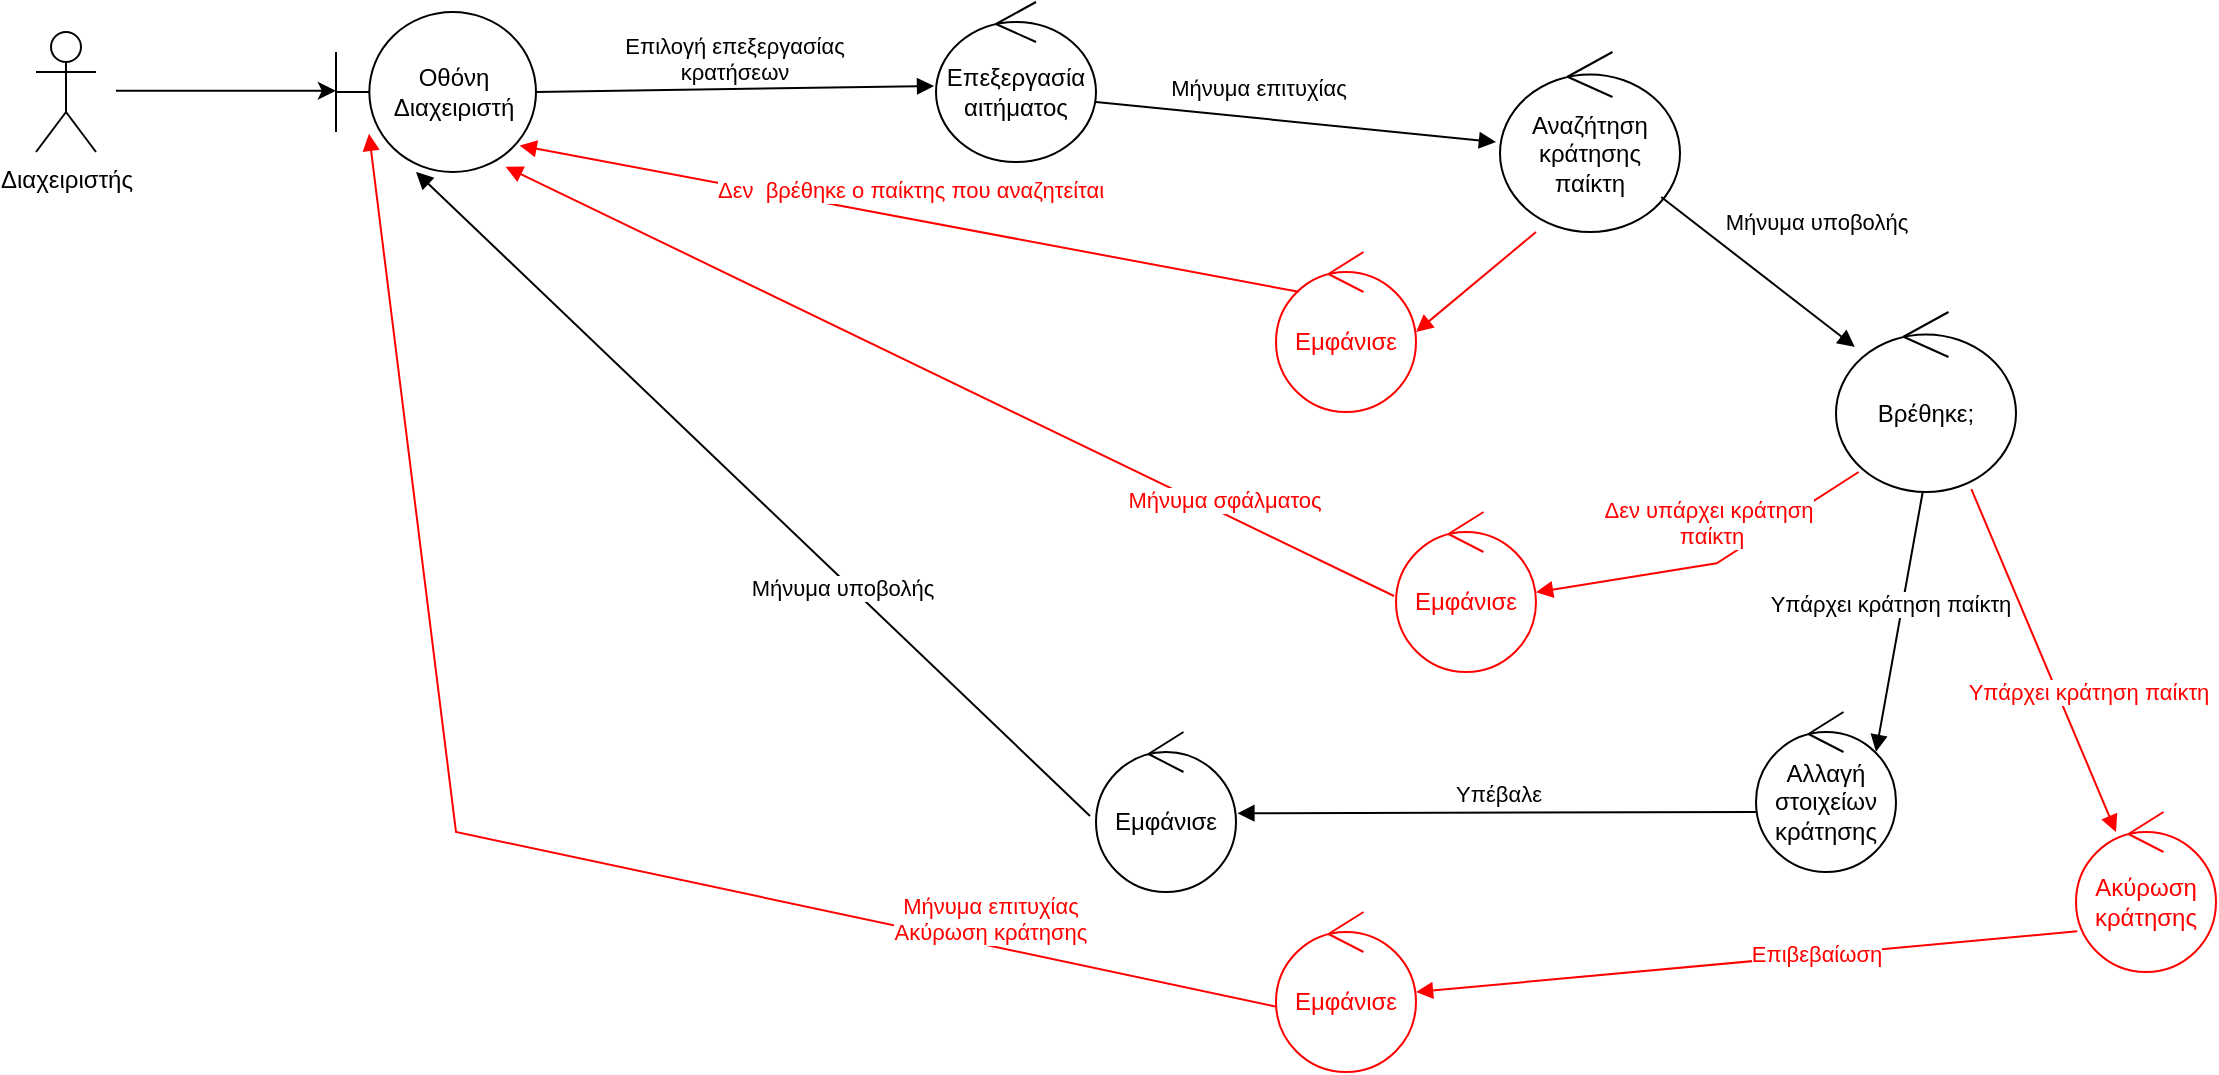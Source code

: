 <mxfile version="18.0.6" type="device"><diagram id="C5RBs43oDa-KdzZeNtuy" name="Page-1"><mxGraphModel dx="3327" dy="2065" grid="1" gridSize="10" guides="1" tooltips="1" connect="1" arrows="1" fold="1" page="1" pageScale="1" pageWidth="827" pageHeight="1169" math="0" shadow="0"><root><mxCell id="WIyWlLk6GJQsqaUBKTNV-0"/><mxCell id="WIyWlLk6GJQsqaUBKTNV-1" parent="WIyWlLk6GJQsqaUBKTNV-0"/><mxCell id="BEXI-B4zucELfhI748b3-7" value="Διαχειριστής" style="shape=umlActor;verticalLabelPosition=bottom;verticalAlign=top;html=1;" parent="WIyWlLk6GJQsqaUBKTNV-1" vertex="1"><mxGeometry x="-1190" y="-790" width="30" height="60" as="geometry"/></mxCell><mxCell id="BEXI-B4zucELfhI748b3-11" style="edgeStyle=orthogonalEdgeStyle;rounded=0;orthogonalLoop=1;jettySize=auto;html=1;exitX=0.5;exitY=0.5;exitDx=0;exitDy=0;exitPerimeter=0;" parent="WIyWlLk6GJQsqaUBKTNV-1" edge="1"><mxGeometry relative="1" as="geometry"><mxPoint x="-1040.06" y="-760.59" as="targetPoint"/><mxPoint x="-1150.06" y="-760.59" as="sourcePoint"/><Array as="points"><mxPoint x="-1040.06" y="-760.54"/></Array></mxGeometry></mxCell><mxCell id="BEXI-B4zucELfhI748b3-13" value="Οθόνη Διαχειριστή" style="shape=umlBoundary;whiteSpace=wrap;html=1;" parent="WIyWlLk6GJQsqaUBKTNV-1" vertex="1"><mxGeometry x="-1040" y="-800" width="100" height="80" as="geometry"/></mxCell><mxCell id="BEXI-B4zucELfhI748b3-14" value="Επιλογή επεξεργασίας&lt;br&gt;κρατήσεων" style="html=1;verticalAlign=bottom;endArrow=block;rounded=0;exitX=0.243;exitY=0.908;exitDx=0;exitDy=0;exitPerimeter=0;entryX=-0.012;entryY=0.525;entryDx=0;entryDy=0;entryPerimeter=0;" parent="WIyWlLk6GJQsqaUBKTNV-1" target="BEXI-B4zucELfhI748b3-19" edge="1"><mxGeometry width="80" relative="1" as="geometry"><mxPoint x="-940.0" y="-760.0" as="sourcePoint"/><mxPoint x="-750" y="-760" as="targetPoint"/></mxGeometry></mxCell><mxCell id="BEXI-B4zucELfhI748b3-15" value="Αναζήτηση κράτησης παίκτη" style="ellipse;shape=umlControl;whiteSpace=wrap;html=1;rotation=0;" parent="WIyWlLk6GJQsqaUBKTNV-1" vertex="1"><mxGeometry x="-458" y="-780" width="90" height="90" as="geometry"/></mxCell><mxCell id="BEXI-B4zucELfhI748b3-16" value="" style="html=1;verticalAlign=bottom;endArrow=block;rounded=0;" parent="WIyWlLk6GJQsqaUBKTNV-1" source="BEXI-B4zucELfhI748b3-15" target="BEXI-B4zucELfhI748b3-17" edge="1"><mxGeometry width="80" relative="1" as="geometry"><mxPoint x="-960" y="-341.55" as="sourcePoint"/><mxPoint x="-860" y="-341.05" as="targetPoint"/></mxGeometry></mxCell><mxCell id="BEXI-B4zucELfhI748b3-17" value="Βρέθηκε;" style="ellipse;shape=umlControl;whiteSpace=wrap;html=1;rotation=0;" parent="WIyWlLk6GJQsqaUBKTNV-1" vertex="1"><mxGeometry x="-290" y="-650" width="90" height="90" as="geometry"/></mxCell><mxCell id="BEXI-B4zucELfhI748b3-18" value="Μήνυμα υποβολής&lt;br&gt;" style="edgeLabel;html=1;align=center;verticalAlign=middle;resizable=0;points=[];" parent="WIyWlLk6GJQsqaUBKTNV-1" vertex="1" connectable="0"><mxGeometry x="-299.997" y="-694.996" as="geometry"/></mxCell><mxCell id="BEXI-B4zucELfhI748b3-19" value="Επεξεργασία αιτήματος&lt;br&gt;" style="ellipse;shape=umlControl;whiteSpace=wrap;html=1;" parent="WIyWlLk6GJQsqaUBKTNV-1" vertex="1"><mxGeometry x="-740.0" y="-805" width="80" height="80" as="geometry"/></mxCell><mxCell id="BEXI-B4zucELfhI748b3-20" value="" style="html=1;verticalAlign=bottom;endArrow=block;rounded=0;exitX=1.025;exitY=0.613;exitDx=0;exitDy=0;exitPerimeter=0;" parent="WIyWlLk6GJQsqaUBKTNV-1" edge="1"><mxGeometry x="0.062" y="-3" width="80" relative="1" as="geometry"><mxPoint x="-660.0" y="-755" as="sourcePoint"/><mxPoint x="-460.0" y="-735" as="targetPoint"/><mxPoint as="offset"/></mxGeometry></mxCell><mxCell id="BEXI-B4zucELfhI748b3-21" value="Μήνυμα επιτυχίας" style="edgeLabel;html=1;align=center;verticalAlign=middle;resizable=0;points=[];" parent="BEXI-B4zucELfhI748b3-20" vertex="1" connectable="0"><mxGeometry x="-0.277" y="3" relative="1" as="geometry"><mxPoint x="8" y="-11" as="offset"/></mxGeometry></mxCell><mxCell id="BEXI-B4zucELfhI748b3-22" value="Δεν υπάρχει κράτηση&lt;br&gt;&amp;nbsp;παίκτη" style="html=1;verticalAlign=bottom;endArrow=block;rounded=0;fontColor=#FF0000;strokeColor=#FF0000;exitX=0.011;exitY=0.715;exitDx=0;exitDy=0;exitPerimeter=0;" parent="WIyWlLk6GJQsqaUBKTNV-1" edge="1"><mxGeometry x="0.004" y="-5" width="80" relative="1" as="geometry"><mxPoint x="-278.67" y="-570.0" as="sourcePoint"/><mxPoint x="-439.998" y="-509.896" as="targetPoint"/><mxPoint as="offset"/><Array as="points"><mxPoint x="-349.66" y="-524.35"/></Array></mxGeometry></mxCell><mxCell id="BEXI-B4zucELfhI748b3-23" value="Εμφάνισε" style="ellipse;shape=umlControl;whiteSpace=wrap;html=1;strokeColor=#FF0000;fontColor=#FF0000;" parent="WIyWlLk6GJQsqaUBKTNV-1" vertex="1"><mxGeometry x="-510" y="-550" width="70" height="80" as="geometry"/></mxCell><mxCell id="BEXI-B4zucELfhI748b3-24" value="Μήνυμα σφάλματος&lt;br&gt;" style="html=1;verticalAlign=bottom;endArrow=block;rounded=0;fontColor=#FF0000;strokeColor=#FF0000;exitX=-0.014;exitY=0.525;exitDx=0;exitDy=0;exitPerimeter=0;entryX=0.848;entryY=0.967;entryDx=0;entryDy=0;entryPerimeter=0;" parent="WIyWlLk6GJQsqaUBKTNV-1" source="BEXI-B4zucELfhI748b3-23" target="BEXI-B4zucELfhI748b3-13" edge="1"><mxGeometry x="-0.623" y="2" width="80" relative="1" as="geometry"><mxPoint x="-370.7" y="-325.68" as="sourcePoint"/><mxPoint x="-850.0" y="-736.667" as="targetPoint"/><mxPoint as="offset"/><Array as="points"/></mxGeometry></mxCell><mxCell id="BEXI-B4zucELfhI748b3-25" value="Υπάρχει κράτηση παίκτη" style="html=1;verticalAlign=bottom;endArrow=block;rounded=0;exitX=0.178;exitY=0.919;exitDx=0;exitDy=0;exitPerimeter=0;entryX=1.038;entryY=0.658;entryDx=0;entryDy=0;entryPerimeter=0;" parent="WIyWlLk6GJQsqaUBKTNV-1" edge="1"><mxGeometry x="0.004" y="-5" width="80" relative="1" as="geometry"><mxPoint x="-246.64" y="-560" as="sourcePoint"/><mxPoint x="-270.0" y="-430.07" as="targetPoint"/><mxPoint as="offset"/><Array as="points"/></mxGeometry></mxCell><mxCell id="BEXI-B4zucELfhI748b3-26" value="Αλλαγή στοιχείων κράτησης" style="ellipse;shape=umlControl;whiteSpace=wrap;html=1;" parent="WIyWlLk6GJQsqaUBKTNV-1" vertex="1"><mxGeometry x="-330" y="-450.0" width="70" height="80" as="geometry"/></mxCell><mxCell id="BEXI-B4zucELfhI748b3-27" value="Υπέβαλε" style="html=1;verticalAlign=bottom;endArrow=block;rounded=0;exitX=-0.01;exitY=0.617;exitDx=0;exitDy=0;exitPerimeter=0;" parent="WIyWlLk6GJQsqaUBKTNV-1" edge="1"><mxGeometry x="0.0" width="80" relative="1" as="geometry"><mxPoint x="-330.0" y="-400.0" as="sourcePoint"/><mxPoint x="-589.3" y="-399.36" as="targetPoint"/><mxPoint as="offset"/></mxGeometry></mxCell><mxCell id="BEXI-B4zucELfhI748b3-28" value="Εμφάνισε" style="ellipse;shape=umlControl;whiteSpace=wrap;html=1;" parent="WIyWlLk6GJQsqaUBKTNV-1" vertex="1"><mxGeometry x="-660" y="-440" width="70" height="80" as="geometry"/></mxCell><mxCell id="BEXI-B4zucELfhI748b3-29" value="" style="html=1;verticalAlign=bottom;endArrow=block;rounded=0;exitX=-0.043;exitY=0.525;exitDx=0;exitDy=0;exitPerimeter=0;entryX=0.4;entryY=1;entryDx=0;entryDy=0;entryPerimeter=0;" parent="WIyWlLk6GJQsqaUBKTNV-1" source="BEXI-B4zucELfhI748b3-28" target="BEXI-B4zucELfhI748b3-13" edge="1"><mxGeometry x="0.062" y="-3" width="80" relative="1" as="geometry"><mxPoint x="-549.02" y="-278.96" as="sourcePoint"/><mxPoint x="-1390" y="-660" as="targetPoint"/><mxPoint as="offset"/><Array as="points"/></mxGeometry></mxCell><mxCell id="BEXI-B4zucELfhI748b3-30" value="Μήνυμα υποβολής&lt;br&gt;" style="edgeLabel;html=1;align=center;verticalAlign=middle;resizable=0;points=[];" parent="BEXI-B4zucELfhI748b3-29" vertex="1" connectable="0"><mxGeometry x="-0.277" y="3" relative="1" as="geometry"><mxPoint as="offset"/></mxGeometry></mxCell><mxCell id="_qTVWUiqaWeAPlQEe7La-0" value="Υπάρχει κράτηση παίκτη" style="html=1;verticalAlign=bottom;endArrow=block;rounded=0;exitX=0.752;exitY=0.984;exitDx=0;exitDy=0;exitPerimeter=0;strokeColor=#FF0000;fontColor=#FF0000;" edge="1" parent="WIyWlLk6GJQsqaUBKTNV-1" source="BEXI-B4zucELfhI748b3-17"><mxGeometry x="0.344" y="11" width="80" relative="1" as="geometry"><mxPoint x="-236.64" y="-550" as="sourcePoint"/><mxPoint x="-150" y="-390" as="targetPoint"/><mxPoint as="offset"/><Array as="points"/></mxGeometry></mxCell><mxCell id="_qTVWUiqaWeAPlQEe7La-1" value="Ακύρωση κράτησης" style="ellipse;shape=umlControl;whiteSpace=wrap;html=1;fontColor=#FF0000;strokeColor=#FF0000;" vertex="1" parent="WIyWlLk6GJQsqaUBKTNV-1"><mxGeometry x="-170" y="-400.0" width="70" height="80" as="geometry"/></mxCell><mxCell id="_qTVWUiqaWeAPlQEe7La-2" value="Επιβεβαίωση" style="html=1;verticalAlign=bottom;endArrow=block;rounded=0;exitX=0.009;exitY=0.746;exitDx=0;exitDy=0;exitPerimeter=0;strokeColor=#FF0000;fontColor=#FF0000;" edge="1" parent="WIyWlLk6GJQsqaUBKTNV-1" source="_qTVWUiqaWeAPlQEe7La-1"><mxGeometry x="-0.205" y="8" width="80" relative="1" as="geometry"><mxPoint x="-486.0" y="-290.0" as="sourcePoint"/><mxPoint x="-500" y="-310" as="targetPoint"/><mxPoint as="offset"/><Array as="points"/></mxGeometry></mxCell><mxCell id="_qTVWUiqaWeAPlQEe7La-3" value="Εμφάνισε" style="ellipse;shape=umlControl;whiteSpace=wrap;html=1;strokeColor=#FF0000;fontColor=#FF0000;" vertex="1" parent="WIyWlLk6GJQsqaUBKTNV-1"><mxGeometry x="-570" y="-350" width="70" height="80" as="geometry"/></mxCell><mxCell id="_qTVWUiqaWeAPlQEe7La-4" value="Μήνυμα επιτυχίας&lt;br&gt;Ακύρωση κράτησης" style="html=1;verticalAlign=bottom;endArrow=block;rounded=0;fontColor=#FF0000;strokeColor=#FF0000;exitX=-0.014;exitY=0.525;exitDx=0;exitDy=0;exitPerimeter=0;entryX=0.165;entryY=0.761;entryDx=0;entryDy=0;entryPerimeter=0;" edge="1" parent="WIyWlLk6GJQsqaUBKTNV-1" target="BEXI-B4zucELfhI748b3-13"><mxGeometry x="-0.623" y="2" width="80" relative="1" as="geometry"><mxPoint x="-570" y="-302.68" as="sourcePoint"/><mxPoint x="-1014.22" y="-517.32" as="targetPoint"/><mxPoint as="offset"/><Array as="points"><mxPoint x="-980" y="-390"/></Array></mxGeometry></mxCell><mxCell id="_qTVWUiqaWeAPlQEe7La-5" value="" style="html=1;verticalAlign=bottom;endArrow=block;rounded=0;fontColor=#FF0000;strokeColor=#FF0000;exitX=0.011;exitY=0.715;exitDx=0;exitDy=0;exitPerimeter=0;" edge="1" parent="WIyWlLk6GJQsqaUBKTNV-1"><mxGeometry x="0.004" y="-5" width="80" relative="1" as="geometry"><mxPoint x="-440.0" y="-690" as="sourcePoint"/><mxPoint x="-500" y="-640" as="targetPoint"/><mxPoint as="offset"/><Array as="points"/></mxGeometry></mxCell><mxCell id="_qTVWUiqaWeAPlQEe7La-6" value="Εμφάνισε" style="ellipse;shape=umlControl;whiteSpace=wrap;html=1;strokeColor=#FF0000;fontColor=#FF0000;" vertex="1" parent="WIyWlLk6GJQsqaUBKTNV-1"><mxGeometry x="-570" y="-680" width="70" height="80" as="geometry"/></mxCell><mxCell id="_qTVWUiqaWeAPlQEe7La-7" value="Δεν&amp;nbsp; βρέθηκε ο παίκτης που αναζητείται" style="html=1;verticalAlign=bottom;endArrow=block;rounded=0;fontColor=#FF0000;strokeColor=#FF0000;exitX=0.011;exitY=0.715;exitDx=0;exitDy=0;exitPerimeter=0;entryX=0.918;entryY=0.835;entryDx=0;entryDy=0;entryPerimeter=0;" edge="1" parent="WIyWlLk6GJQsqaUBKTNV-1" target="BEXI-B4zucELfhI748b3-13"><mxGeometry x="0.004" y="-5" width="80" relative="1" as="geometry"><mxPoint x="-558.67" y="-660.1" as="sourcePoint"/><mxPoint x="-719.998" y="-599.996" as="targetPoint"/><mxPoint as="offset"/><Array as="points"/></mxGeometry></mxCell></root></mxGraphModel></diagram></mxfile>